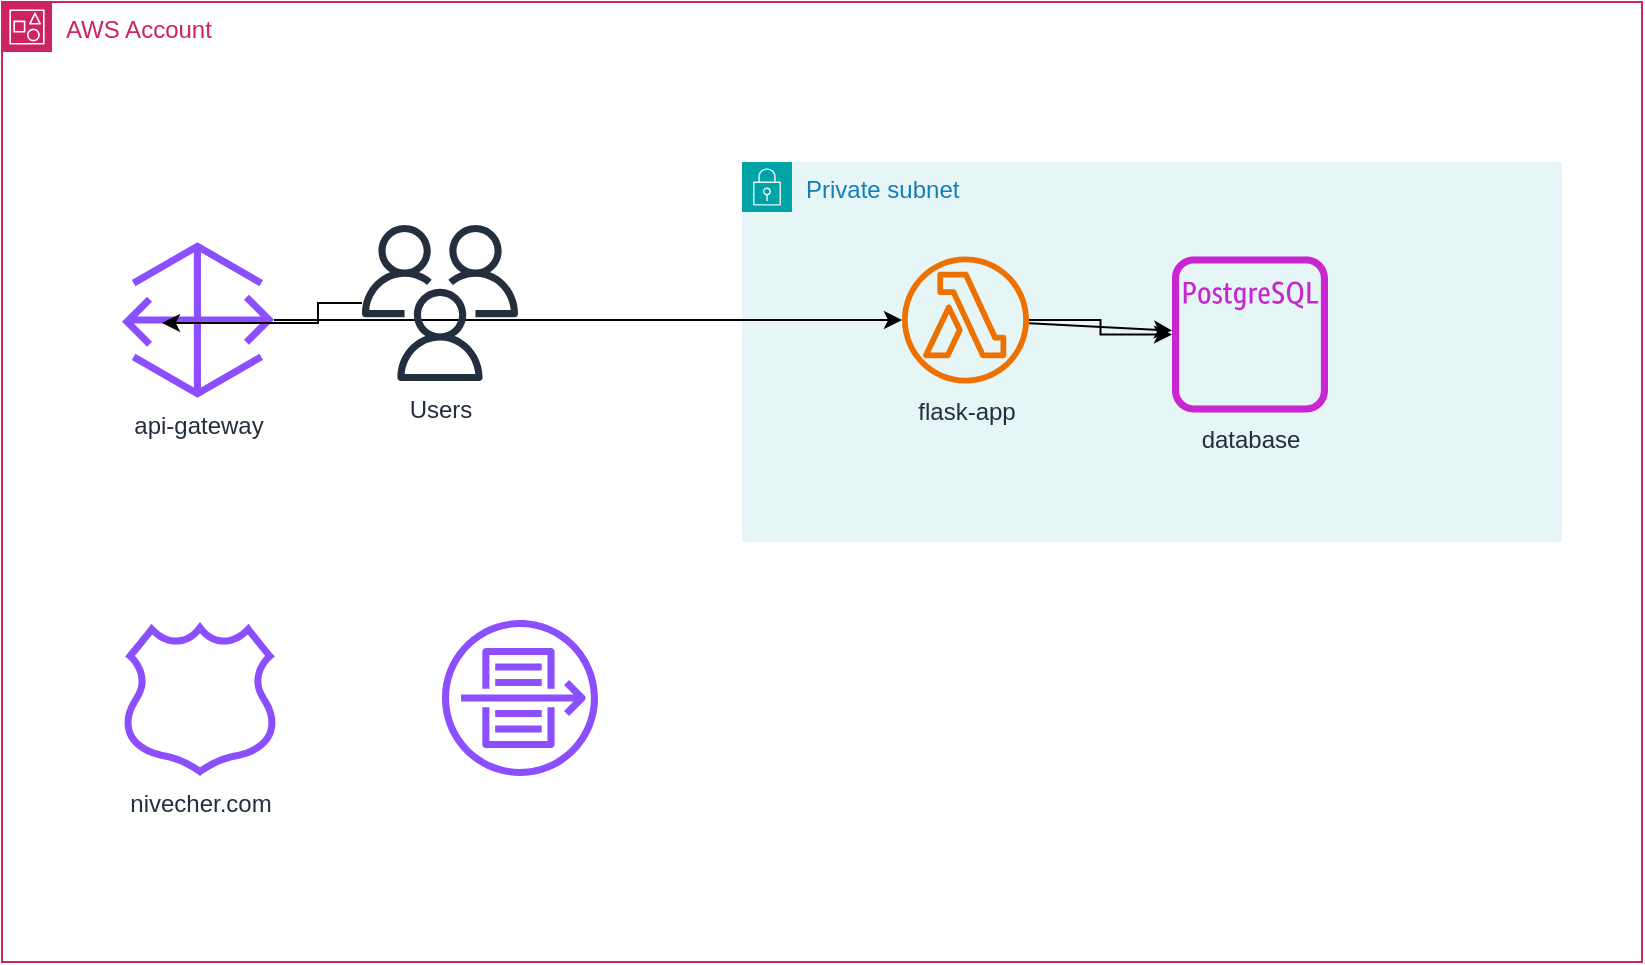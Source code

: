 <mxfile>
    <diagram name="Page-1" id="LH045cw1ME8dPx4P8gH8">
        <mxGraphModel dx="818" dy="668" grid="1" gridSize="10" guides="1" tooltips="1" connect="1" arrows="1" fold="1" page="1" pageScale="1" pageWidth="1100" pageHeight="850" math="0" shadow="0">
            <root>
                <mxCell id="0"/>
                <mxCell id="1" parent="0"/>
                <mxCell id="5_2ecn7LX22QKpgp-6mE-9" value="AWS Account" style="points=[[0,0],[0.25,0],[0.5,0],[0.75,0],[1,0],[1,0.25],[1,0.5],[1,0.75],[1,1],[0.75,1],[0.5,1],[0.25,1],[0,1],[0,0.75],[0,0.5],[0,0.25]];outlineConnect=0;gradientColor=none;html=1;whiteSpace=wrap;fontSize=12;fontStyle=0;container=1;pointerEvents=0;collapsible=0;recursiveResize=0;shape=mxgraph.aws4.group;grIcon=mxgraph.aws4.group_account;strokeColor=#CD2264;fillColor=none;verticalAlign=top;align=left;spacingLeft=30;fontColor=#CD2264;dashed=0;" parent="1" vertex="1">
                    <mxGeometry x="140" y="80" width="820" height="480" as="geometry"/>
                </mxCell>
                <mxCell id="5_2ecn7LX22QKpgp-6mE-8" value="Private subnet" style="points=[[0,0],[0.25,0],[0.5,0],[0.75,0],[1,0],[1,0.25],[1,0.5],[1,0.75],[1,1],[0.75,1],[0.5,1],[0.25,1],[0,1],[0,0.75],[0,0.5],[0,0.25]];outlineConnect=0;gradientColor=none;html=1;whiteSpace=wrap;fontSize=12;fontStyle=0;container=1;pointerEvents=0;collapsible=0;recursiveResize=0;shape=mxgraph.aws4.group;grIcon=mxgraph.aws4.group_security_group;grStroke=0;strokeColor=#00A4A6;fillColor=#E6F6F7;verticalAlign=top;align=left;spacingLeft=30;fontColor=#147EBA;dashed=0;" parent="5_2ecn7LX22QKpgp-6mE-9" vertex="1">
                    <mxGeometry x="370" y="80" width="410" height="190" as="geometry"/>
                </mxCell>
                <mxCell id="5_2ecn7LX22QKpgp-6mE-3" style="edgeStyle=orthogonalEdgeStyle;rounded=0;orthogonalLoop=1;jettySize=auto;html=1;" parent="5_2ecn7LX22QKpgp-6mE-8" source="5_2ecn7LX22QKpgp-6mE-10" target="5_2ecn7LX22QKpgp-6mE-11" edge="1">
                    <mxGeometry relative="1" as="geometry">
                        <mxPoint x="109" y="80.5" as="sourcePoint"/>
                        <mxPoint x="290" y="80.5" as="targetPoint"/>
                    </mxGeometry>
                </mxCell>
                <mxCell id="2" style="edgeStyle=none;html=1;" edge="1" parent="5_2ecn7LX22QKpgp-6mE-8" source="5_2ecn7LX22QKpgp-6mE-10" target="5_2ecn7LX22QKpgp-6mE-11">
                    <mxGeometry relative="1" as="geometry"/>
                </mxCell>
                <mxCell id="5_2ecn7LX22QKpgp-6mE-10" value="flask-app" style="sketch=0;outlineConnect=0;fontColor=#232F3E;gradientColor=none;fillColor=#ED7100;strokeColor=none;dashed=0;verticalLabelPosition=bottom;verticalAlign=top;align=center;html=1;fontSize=12;fontStyle=0;aspect=fixed;pointerEvents=1;shape=mxgraph.aws4.lambda_function;" parent="5_2ecn7LX22QKpgp-6mE-8" vertex="1">
                    <mxGeometry x="80" y="47.25" width="63.5" height="63.5" as="geometry"/>
                </mxCell>
                <mxCell id="5_2ecn7LX22QKpgp-6mE-11" value="database" style="sketch=0;outlineConnect=0;fontColor=#232F3E;gradientColor=none;fillColor=#C925D1;strokeColor=none;dashed=0;verticalLabelPosition=bottom;verticalAlign=top;align=center;html=1;fontSize=12;fontStyle=0;aspect=fixed;pointerEvents=1;shape=mxgraph.aws4.rds_postgresql_instance_alt;" parent="5_2ecn7LX22QKpgp-6mE-8" vertex="1">
                    <mxGeometry x="215" y="47.25" width="78" height="78" as="geometry"/>
                </mxCell>
                <mxCell id="5_2ecn7LX22QKpgp-6mE-13" value="nivecher.com" style="sketch=0;outlineConnect=0;fontColor=#232F3E;gradientColor=none;fillColor=#8C4FFF;strokeColor=none;dashed=0;verticalLabelPosition=bottom;verticalAlign=top;align=center;html=1;fontSize=12;fontStyle=0;aspect=fixed;pointerEvents=1;shape=mxgraph.aws4.hosted_zone;" parent="5_2ecn7LX22QKpgp-6mE-9" vertex="1">
                    <mxGeometry x="60" y="310" width="78" height="77" as="geometry"/>
                </mxCell>
                <mxCell id="5_2ecn7LX22QKpgp-6mE-14" value="" style="sketch=0;outlineConnect=0;fontColor=#232F3E;gradientColor=none;fillColor=#8C4FFF;strokeColor=none;dashed=0;verticalLabelPosition=bottom;verticalAlign=top;align=center;html=1;fontSize=12;fontStyle=0;aspect=fixed;pointerEvents=1;shape=mxgraph.aws4.flow_logs;" parent="5_2ecn7LX22QKpgp-6mE-9" vertex="1">
                    <mxGeometry x="220" y="309" width="78" height="78" as="geometry"/>
                </mxCell>
                <mxCell id="5_2ecn7LX22QKpgp-6mE-16" value="api-gateway" style="sketch=0;outlineConnect=0;fontColor=#232F3E;gradientColor=none;fillColor=#8C4FFF;strokeColor=none;dashed=0;verticalLabelPosition=bottom;verticalAlign=top;align=center;html=1;fontSize=12;fontStyle=0;aspect=fixed;pointerEvents=1;shape=mxgraph.aws4.gateway;" parent="5_2ecn7LX22QKpgp-6mE-9" vertex="1">
                    <mxGeometry x="60" y="120" width="76" height="78" as="geometry"/>
                </mxCell>
                <mxCell id="5_2ecn7LX22QKpgp-6mE-5" style="edgeStyle=orthogonalEdgeStyle;rounded=0;orthogonalLoop=1;jettySize=auto;html=1;" parent="5_2ecn7LX22QKpgp-6mE-9" source="5_2ecn7LX22QKpgp-6mE-16" target="5_2ecn7LX22QKpgp-6mE-10" edge="1">
                    <mxGeometry relative="1" as="geometry">
                        <mxPoint x="138.0" y="160.471" as="sourcePoint"/>
                        <mxPoint x="260" y="160.5" as="targetPoint"/>
                    </mxGeometry>
                </mxCell>
                <mxCell id="5_2ecn7LX22QKpgp-6mE-7" style="edgeStyle=orthogonalEdgeStyle;rounded=0;orthogonalLoop=1;jettySize=auto;html=1;entryX=0.263;entryY=0.519;entryDx=0;entryDy=0;entryPerimeter=0;" parent="1" source="5_2ecn7LX22QKpgp-6mE-6" target="5_2ecn7LX22QKpgp-6mE-16" edge="1">
                    <mxGeometry relative="1" as="geometry">
                        <mxPoint x="510.0" y="230.5" as="targetPoint"/>
                    </mxGeometry>
                </mxCell>
                <mxCell id="5_2ecn7LX22QKpgp-6mE-6" value="Users" style="sketch=0;outlineConnect=0;fontColor=#232F3E;gradientColor=none;fillColor=#232F3D;strokeColor=none;dashed=0;verticalLabelPosition=bottom;verticalAlign=top;align=center;html=1;fontSize=12;fontStyle=0;aspect=fixed;pointerEvents=1;shape=mxgraph.aws4.users;" parent="1" vertex="1">
                    <mxGeometry x="320" y="191.5" width="78" height="78" as="geometry"/>
                </mxCell>
            </root>
        </mxGraphModel>
    </diagram>
</mxfile>
